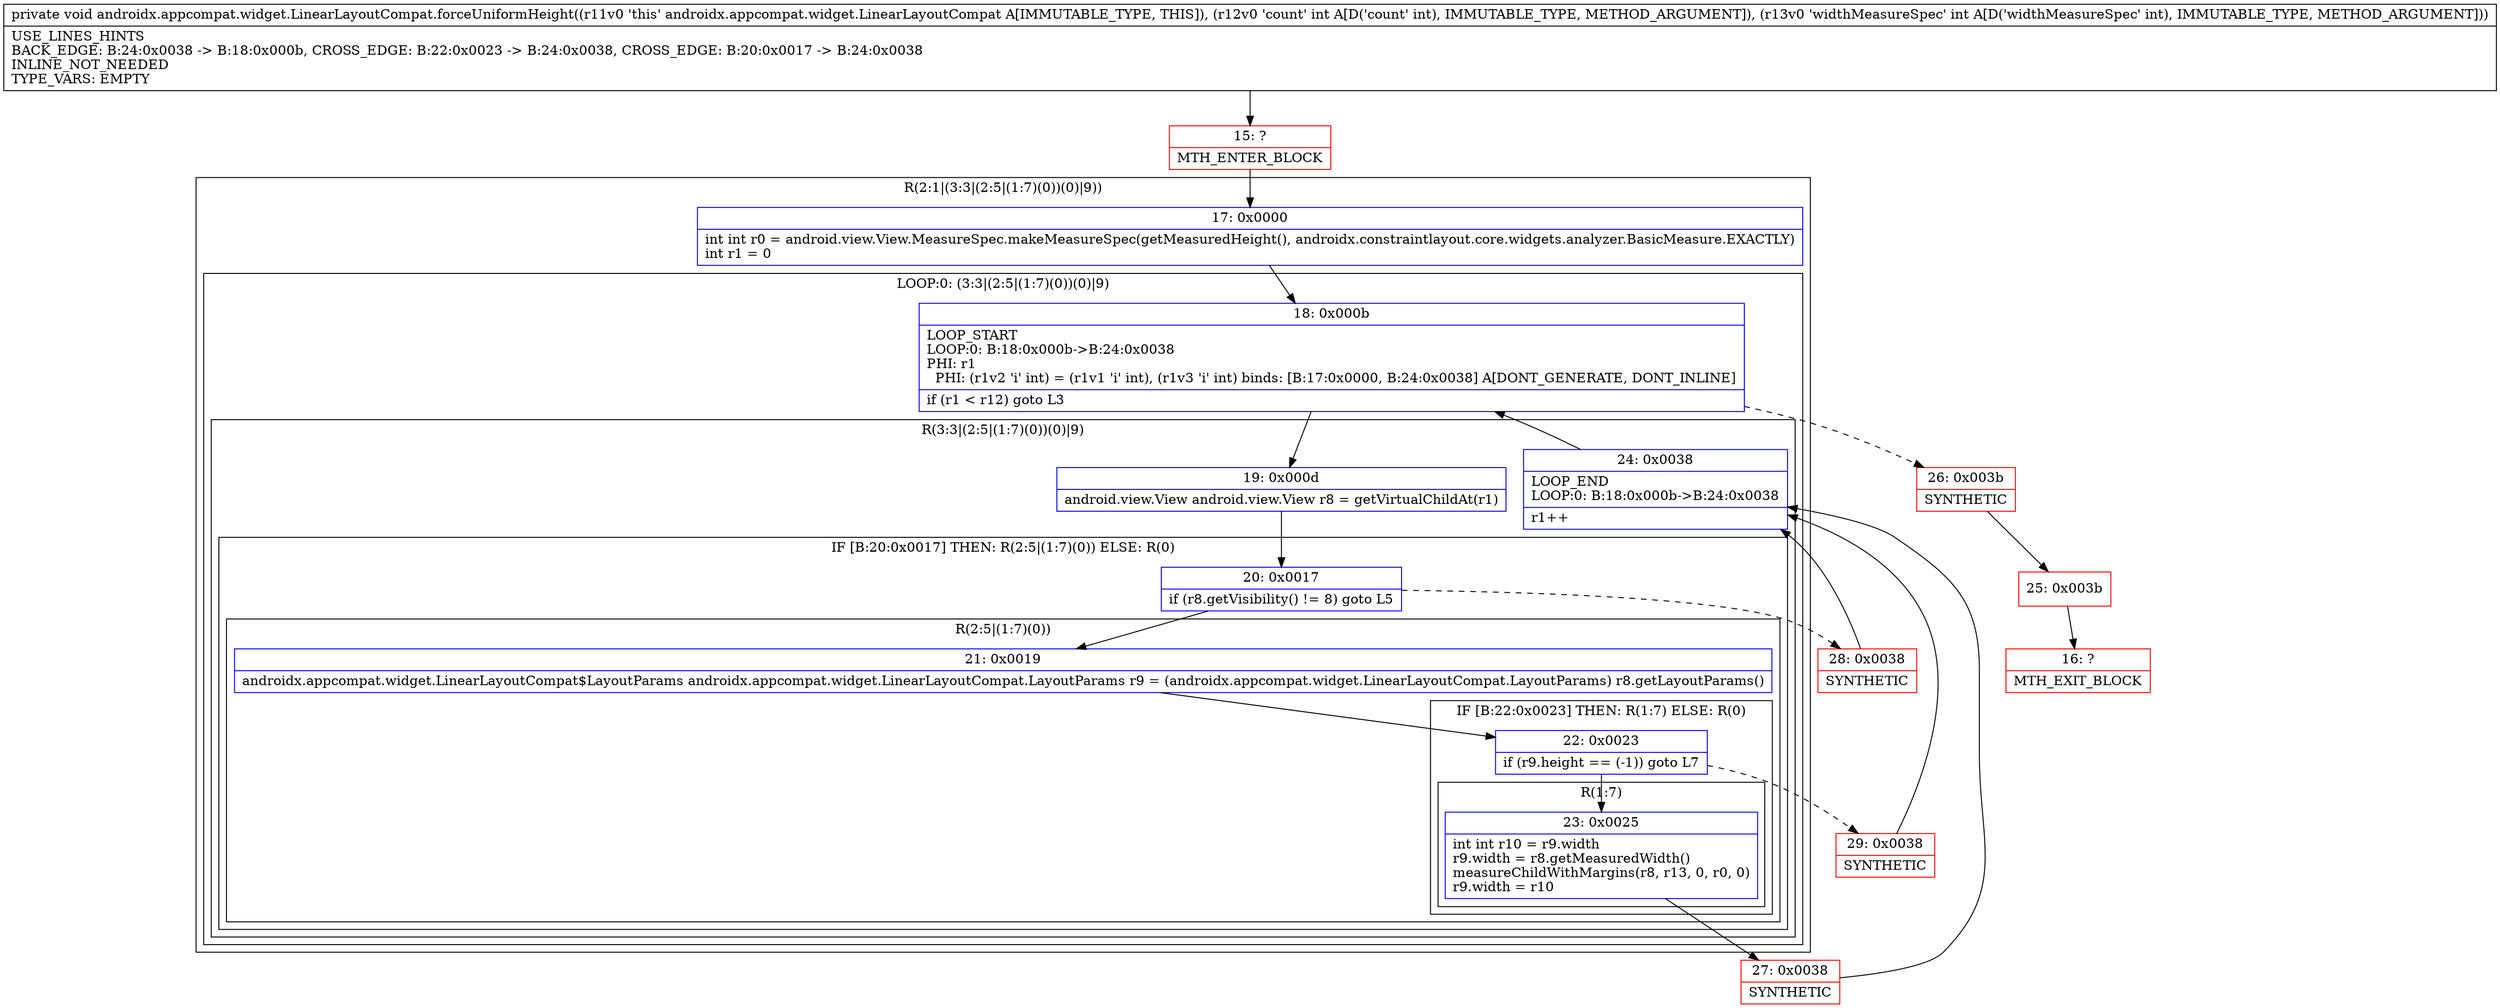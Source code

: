 digraph "CFG forandroidx.appcompat.widget.LinearLayoutCompat.forceUniformHeight(II)V" {
subgraph cluster_Region_453361227 {
label = "R(2:1|(3:3|(2:5|(1:7)(0))(0)|9))";
node [shape=record,color=blue];
Node_17 [shape=record,label="{17\:\ 0x0000|int int r0 = android.view.View.MeasureSpec.makeMeasureSpec(getMeasuredHeight(), androidx.constraintlayout.core.widgets.analyzer.BasicMeasure.EXACTLY)\lint r1 = 0\l}"];
subgraph cluster_LoopRegion_226086492 {
label = "LOOP:0: (3:3|(2:5|(1:7)(0))(0)|9)";
node [shape=record,color=blue];
Node_18 [shape=record,label="{18\:\ 0x000b|LOOP_START\lLOOP:0: B:18:0x000b\-\>B:24:0x0038\lPHI: r1 \l  PHI: (r1v2 'i' int) = (r1v1 'i' int), (r1v3 'i' int) binds: [B:17:0x0000, B:24:0x0038] A[DONT_GENERATE, DONT_INLINE]\l|if (r1 \< r12) goto L3\l}"];
subgraph cluster_Region_1948002295 {
label = "R(3:3|(2:5|(1:7)(0))(0)|9)";
node [shape=record,color=blue];
Node_19 [shape=record,label="{19\:\ 0x000d|android.view.View android.view.View r8 = getVirtualChildAt(r1)\l}"];
subgraph cluster_IfRegion_1113405657 {
label = "IF [B:20:0x0017] THEN: R(2:5|(1:7)(0)) ELSE: R(0)";
node [shape=record,color=blue];
Node_20 [shape=record,label="{20\:\ 0x0017|if (r8.getVisibility() != 8) goto L5\l}"];
subgraph cluster_Region_1803513094 {
label = "R(2:5|(1:7)(0))";
node [shape=record,color=blue];
Node_21 [shape=record,label="{21\:\ 0x0019|androidx.appcompat.widget.LinearLayoutCompat$LayoutParams androidx.appcompat.widget.LinearLayoutCompat.LayoutParams r9 = (androidx.appcompat.widget.LinearLayoutCompat.LayoutParams) r8.getLayoutParams()\l}"];
subgraph cluster_IfRegion_683103515 {
label = "IF [B:22:0x0023] THEN: R(1:7) ELSE: R(0)";
node [shape=record,color=blue];
Node_22 [shape=record,label="{22\:\ 0x0023|if (r9.height == (\-1)) goto L7\l}"];
subgraph cluster_Region_1203623634 {
label = "R(1:7)";
node [shape=record,color=blue];
Node_23 [shape=record,label="{23\:\ 0x0025|int int r10 = r9.width\lr9.width = r8.getMeasuredWidth()\lmeasureChildWithMargins(r8, r13, 0, r0, 0)\lr9.width = r10\l}"];
}
subgraph cluster_Region_1190695906 {
label = "R(0)";
node [shape=record,color=blue];
}
}
}
subgraph cluster_Region_1803132619 {
label = "R(0)";
node [shape=record,color=blue];
}
}
Node_24 [shape=record,label="{24\:\ 0x0038|LOOP_END\lLOOP:0: B:18:0x000b\-\>B:24:0x0038\l|r1++\l}"];
}
}
}
Node_15 [shape=record,color=red,label="{15\:\ ?|MTH_ENTER_BLOCK\l}"];
Node_27 [shape=record,color=red,label="{27\:\ 0x0038|SYNTHETIC\l}"];
Node_29 [shape=record,color=red,label="{29\:\ 0x0038|SYNTHETIC\l}"];
Node_28 [shape=record,color=red,label="{28\:\ 0x0038|SYNTHETIC\l}"];
Node_26 [shape=record,color=red,label="{26\:\ 0x003b|SYNTHETIC\l}"];
Node_25 [shape=record,color=red,label="{25\:\ 0x003b}"];
Node_16 [shape=record,color=red,label="{16\:\ ?|MTH_EXIT_BLOCK\l}"];
MethodNode[shape=record,label="{private void androidx.appcompat.widget.LinearLayoutCompat.forceUniformHeight((r11v0 'this' androidx.appcompat.widget.LinearLayoutCompat A[IMMUTABLE_TYPE, THIS]), (r12v0 'count' int A[D('count' int), IMMUTABLE_TYPE, METHOD_ARGUMENT]), (r13v0 'widthMeasureSpec' int A[D('widthMeasureSpec' int), IMMUTABLE_TYPE, METHOD_ARGUMENT]))  | USE_LINES_HINTS\lBACK_EDGE: B:24:0x0038 \-\> B:18:0x000b, CROSS_EDGE: B:22:0x0023 \-\> B:24:0x0038, CROSS_EDGE: B:20:0x0017 \-\> B:24:0x0038\lINLINE_NOT_NEEDED\lTYPE_VARS: EMPTY\l}"];
MethodNode -> Node_15;Node_17 -> Node_18;
Node_18 -> Node_19;
Node_18 -> Node_26[style=dashed];
Node_19 -> Node_20;
Node_20 -> Node_21;
Node_20 -> Node_28[style=dashed];
Node_21 -> Node_22;
Node_22 -> Node_23;
Node_22 -> Node_29[style=dashed];
Node_23 -> Node_27;
Node_24 -> Node_18;
Node_15 -> Node_17;
Node_27 -> Node_24;
Node_29 -> Node_24;
Node_28 -> Node_24;
Node_26 -> Node_25;
Node_25 -> Node_16;
}

